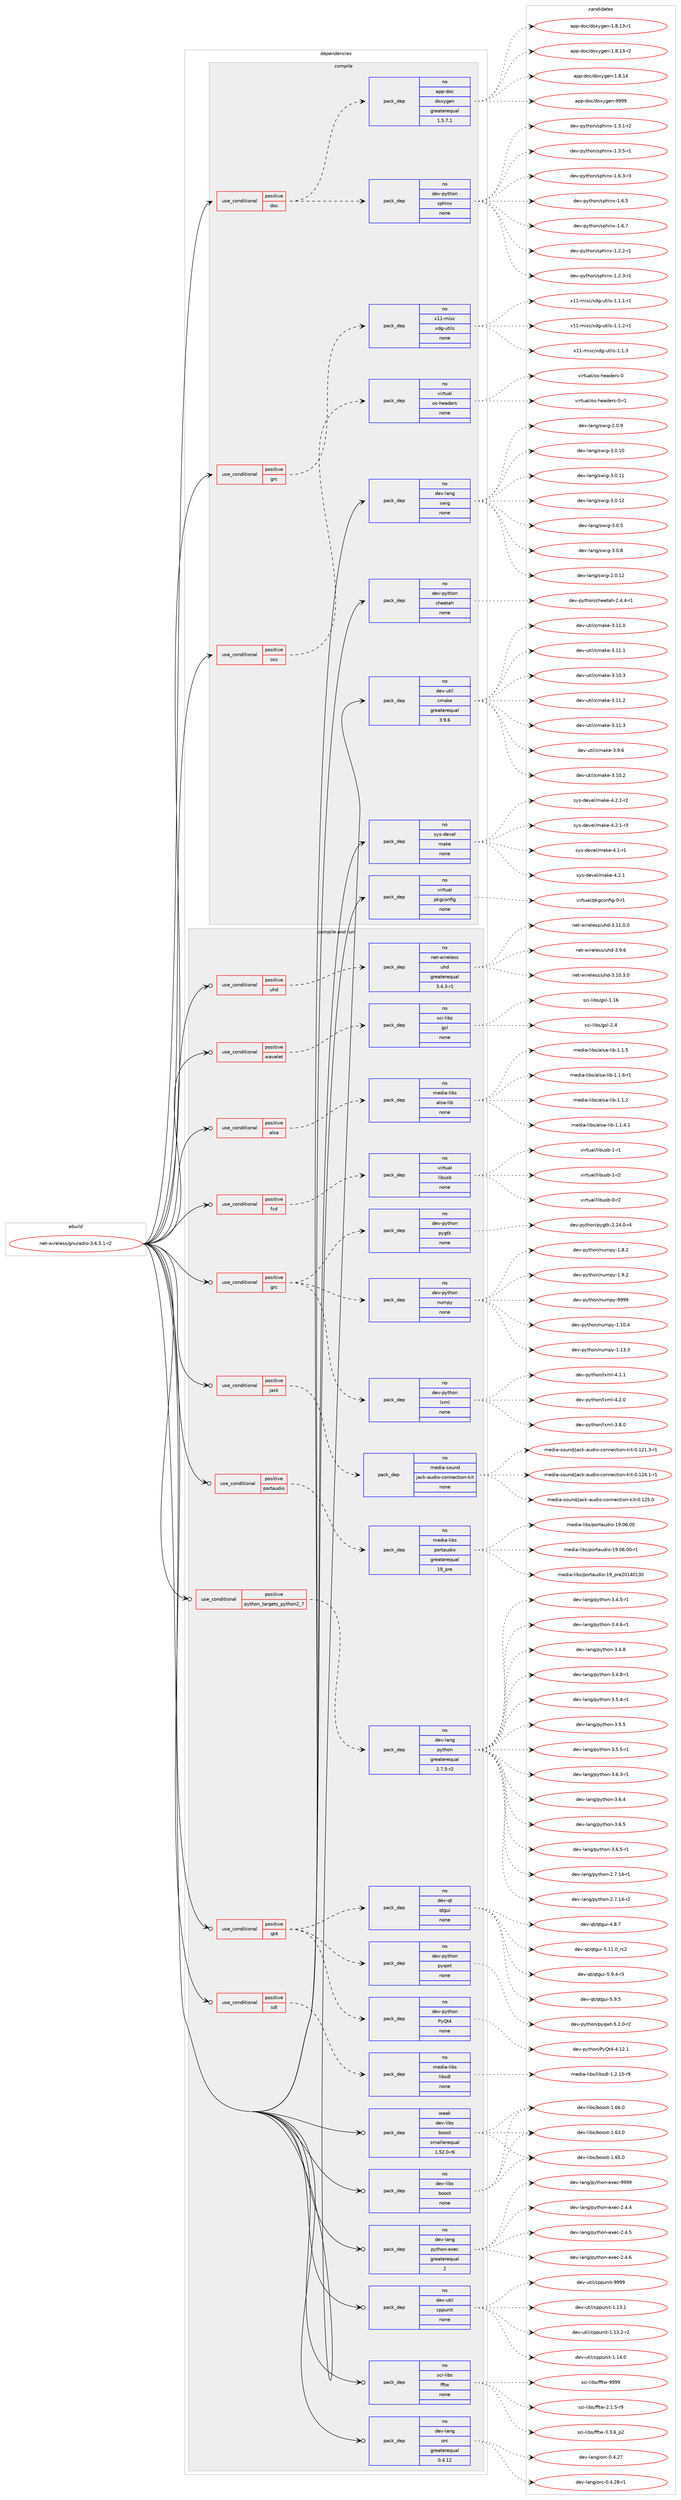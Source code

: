 digraph prolog {

# *************
# Graph options
# *************

newrank=true;
concentrate=true;
compound=true;
graph [rankdir=LR,fontname=Helvetica,fontsize=10,ranksep=1.5];#, ranksep=2.5, nodesep=0.2];
edge  [arrowhead=vee];
node  [fontname=Helvetica,fontsize=10];

# **********
# The ebuild
# **********

subgraph cluster_leftcol {
color=gray;
rank=same;
label=<<i>ebuild</i>>;
id [label="net-wireless/gnuradio-3.6.5.1-r2", color=red, width=4, href="../net-wireless/gnuradio-3.6.5.1-r2.svg"];
}

# ****************
# The dependencies
# ****************

subgraph cluster_midcol {
color=gray;
label=<<i>dependencies</i>>;
subgraph cluster_compile {
fillcolor="#eeeeee";
style=filled;
label=<<i>compile</i>>;
subgraph cond235 {
dependency905 [label=<<TABLE BORDER="0" CELLBORDER="1" CELLSPACING="0" CELLPADDING="4"><TR><TD ROWSPAN="3" CELLPADDING="10">use_conditional</TD></TR><TR><TD>positive</TD></TR><TR><TD>doc</TD></TR></TABLE>>, shape=none, color=red];
subgraph pack654 {
dependency906 [label=<<TABLE BORDER="0" CELLBORDER="1" CELLSPACING="0" CELLPADDING="4" WIDTH="220"><TR><TD ROWSPAN="6" CELLPADDING="30">pack_dep</TD></TR><TR><TD WIDTH="110">no</TD></TR><TR><TD>app-doc</TD></TR><TR><TD>doxygen</TD></TR><TR><TD>greaterequal</TD></TR><TR><TD>1.5.7.1</TD></TR></TABLE>>, shape=none, color=blue];
}
dependency905:e -> dependency906:w [weight=20,style="dashed",arrowhead="vee"];
subgraph pack655 {
dependency907 [label=<<TABLE BORDER="0" CELLBORDER="1" CELLSPACING="0" CELLPADDING="4" WIDTH="220"><TR><TD ROWSPAN="6" CELLPADDING="30">pack_dep</TD></TR><TR><TD WIDTH="110">no</TD></TR><TR><TD>dev-python</TD></TR><TR><TD>sphinx</TD></TR><TR><TD>none</TD></TR><TR><TD></TD></TR></TABLE>>, shape=none, color=blue];
}
dependency905:e -> dependency907:w [weight=20,style="dashed",arrowhead="vee"];
}
id:e -> dependency905:w [weight=20,style="solid",arrowhead="vee"];
subgraph cond236 {
dependency908 [label=<<TABLE BORDER="0" CELLBORDER="1" CELLSPACING="0" CELLPADDING="4"><TR><TD ROWSPAN="3" CELLPADDING="10">use_conditional</TD></TR><TR><TD>positive</TD></TR><TR><TD>grc</TD></TR></TABLE>>, shape=none, color=red];
subgraph pack656 {
dependency909 [label=<<TABLE BORDER="0" CELLBORDER="1" CELLSPACING="0" CELLPADDING="4" WIDTH="220"><TR><TD ROWSPAN="6" CELLPADDING="30">pack_dep</TD></TR><TR><TD WIDTH="110">no</TD></TR><TR><TD>x11-misc</TD></TR><TR><TD>xdg-utils</TD></TR><TR><TD>none</TD></TR><TR><TD></TD></TR></TABLE>>, shape=none, color=blue];
}
dependency908:e -> dependency909:w [weight=20,style="dashed",arrowhead="vee"];
}
id:e -> dependency908:w [weight=20,style="solid",arrowhead="vee"];
subgraph cond237 {
dependency910 [label=<<TABLE BORDER="0" CELLBORDER="1" CELLSPACING="0" CELLPADDING="4"><TR><TD ROWSPAN="3" CELLPADDING="10">use_conditional</TD></TR><TR><TD>positive</TD></TR><TR><TD>oss</TD></TR></TABLE>>, shape=none, color=red];
subgraph pack657 {
dependency911 [label=<<TABLE BORDER="0" CELLBORDER="1" CELLSPACING="0" CELLPADDING="4" WIDTH="220"><TR><TD ROWSPAN="6" CELLPADDING="30">pack_dep</TD></TR><TR><TD WIDTH="110">no</TD></TR><TR><TD>virtual</TD></TR><TR><TD>os-headers</TD></TR><TR><TD>none</TD></TR><TR><TD></TD></TR></TABLE>>, shape=none, color=blue];
}
dependency910:e -> dependency911:w [weight=20,style="dashed",arrowhead="vee"];
}
id:e -> dependency910:w [weight=20,style="solid",arrowhead="vee"];
subgraph pack658 {
dependency912 [label=<<TABLE BORDER="0" CELLBORDER="1" CELLSPACING="0" CELLPADDING="4" WIDTH="220"><TR><TD ROWSPAN="6" CELLPADDING="30">pack_dep</TD></TR><TR><TD WIDTH="110">no</TD></TR><TR><TD>dev-lang</TD></TR><TR><TD>swig</TD></TR><TR><TD>none</TD></TR><TR><TD></TD></TR></TABLE>>, shape=none, color=blue];
}
id:e -> dependency912:w [weight=20,style="solid",arrowhead="vee"];
subgraph pack659 {
dependency913 [label=<<TABLE BORDER="0" CELLBORDER="1" CELLSPACING="0" CELLPADDING="4" WIDTH="220"><TR><TD ROWSPAN="6" CELLPADDING="30">pack_dep</TD></TR><TR><TD WIDTH="110">no</TD></TR><TR><TD>dev-python</TD></TR><TR><TD>cheetah</TD></TR><TR><TD>none</TD></TR><TR><TD></TD></TR></TABLE>>, shape=none, color=blue];
}
id:e -> dependency913:w [weight=20,style="solid",arrowhead="vee"];
subgraph pack660 {
dependency914 [label=<<TABLE BORDER="0" CELLBORDER="1" CELLSPACING="0" CELLPADDING="4" WIDTH="220"><TR><TD ROWSPAN="6" CELLPADDING="30">pack_dep</TD></TR><TR><TD WIDTH="110">no</TD></TR><TR><TD>dev-util</TD></TR><TR><TD>cmake</TD></TR><TR><TD>greaterequal</TD></TR><TR><TD>3.9.6</TD></TR></TABLE>>, shape=none, color=blue];
}
id:e -> dependency914:w [weight=20,style="solid",arrowhead="vee"];
subgraph pack661 {
dependency915 [label=<<TABLE BORDER="0" CELLBORDER="1" CELLSPACING="0" CELLPADDING="4" WIDTH="220"><TR><TD ROWSPAN="6" CELLPADDING="30">pack_dep</TD></TR><TR><TD WIDTH="110">no</TD></TR><TR><TD>sys-devel</TD></TR><TR><TD>make</TD></TR><TR><TD>none</TD></TR><TR><TD></TD></TR></TABLE>>, shape=none, color=blue];
}
id:e -> dependency915:w [weight=20,style="solid",arrowhead="vee"];
subgraph pack662 {
dependency916 [label=<<TABLE BORDER="0" CELLBORDER="1" CELLSPACING="0" CELLPADDING="4" WIDTH="220"><TR><TD ROWSPAN="6" CELLPADDING="30">pack_dep</TD></TR><TR><TD WIDTH="110">no</TD></TR><TR><TD>virtual</TD></TR><TR><TD>pkgconfig</TD></TR><TR><TD>none</TD></TR><TR><TD></TD></TR></TABLE>>, shape=none, color=blue];
}
id:e -> dependency916:w [weight=20,style="solid",arrowhead="vee"];
}
subgraph cluster_compileandrun {
fillcolor="#eeeeee";
style=filled;
label=<<i>compile and run</i>>;
subgraph cond238 {
dependency917 [label=<<TABLE BORDER="0" CELLBORDER="1" CELLSPACING="0" CELLPADDING="4"><TR><TD ROWSPAN="3" CELLPADDING="10">use_conditional</TD></TR><TR><TD>positive</TD></TR><TR><TD>alsa</TD></TR></TABLE>>, shape=none, color=red];
subgraph pack663 {
dependency918 [label=<<TABLE BORDER="0" CELLBORDER="1" CELLSPACING="0" CELLPADDING="4" WIDTH="220"><TR><TD ROWSPAN="6" CELLPADDING="30">pack_dep</TD></TR><TR><TD WIDTH="110">no</TD></TR><TR><TD>media-libs</TD></TR><TR><TD>alsa-lib</TD></TR><TR><TD>none</TD></TR><TR><TD></TD></TR></TABLE>>, shape=none, color=blue];
}
dependency917:e -> dependency918:w [weight=20,style="dashed",arrowhead="vee"];
}
id:e -> dependency917:w [weight=20,style="solid",arrowhead="odotvee"];
subgraph cond239 {
dependency919 [label=<<TABLE BORDER="0" CELLBORDER="1" CELLSPACING="0" CELLPADDING="4"><TR><TD ROWSPAN="3" CELLPADDING="10">use_conditional</TD></TR><TR><TD>positive</TD></TR><TR><TD>fcd</TD></TR></TABLE>>, shape=none, color=red];
subgraph pack664 {
dependency920 [label=<<TABLE BORDER="0" CELLBORDER="1" CELLSPACING="0" CELLPADDING="4" WIDTH="220"><TR><TD ROWSPAN="6" CELLPADDING="30">pack_dep</TD></TR><TR><TD WIDTH="110">no</TD></TR><TR><TD>virtual</TD></TR><TR><TD>libusb</TD></TR><TR><TD>none</TD></TR><TR><TD></TD></TR></TABLE>>, shape=none, color=blue];
}
dependency919:e -> dependency920:w [weight=20,style="dashed",arrowhead="vee"];
}
id:e -> dependency919:w [weight=20,style="solid",arrowhead="odotvee"];
subgraph cond240 {
dependency921 [label=<<TABLE BORDER="0" CELLBORDER="1" CELLSPACING="0" CELLPADDING="4"><TR><TD ROWSPAN="3" CELLPADDING="10">use_conditional</TD></TR><TR><TD>positive</TD></TR><TR><TD>grc</TD></TR></TABLE>>, shape=none, color=red];
subgraph pack665 {
dependency922 [label=<<TABLE BORDER="0" CELLBORDER="1" CELLSPACING="0" CELLPADDING="4" WIDTH="220"><TR><TD ROWSPAN="6" CELLPADDING="30">pack_dep</TD></TR><TR><TD WIDTH="110">no</TD></TR><TR><TD>dev-python</TD></TR><TR><TD>lxml</TD></TR><TR><TD>none</TD></TR><TR><TD></TD></TR></TABLE>>, shape=none, color=blue];
}
dependency921:e -> dependency922:w [weight=20,style="dashed",arrowhead="vee"];
subgraph pack666 {
dependency923 [label=<<TABLE BORDER="0" CELLBORDER="1" CELLSPACING="0" CELLPADDING="4" WIDTH="220"><TR><TD ROWSPAN="6" CELLPADDING="30">pack_dep</TD></TR><TR><TD WIDTH="110">no</TD></TR><TR><TD>dev-python</TD></TR><TR><TD>numpy</TD></TR><TR><TD>none</TD></TR><TR><TD></TD></TR></TABLE>>, shape=none, color=blue];
}
dependency921:e -> dependency923:w [weight=20,style="dashed",arrowhead="vee"];
subgraph pack667 {
dependency924 [label=<<TABLE BORDER="0" CELLBORDER="1" CELLSPACING="0" CELLPADDING="4" WIDTH="220"><TR><TD ROWSPAN="6" CELLPADDING="30">pack_dep</TD></TR><TR><TD WIDTH="110">no</TD></TR><TR><TD>dev-python</TD></TR><TR><TD>pygtk</TD></TR><TR><TD>none</TD></TR><TR><TD></TD></TR></TABLE>>, shape=none, color=blue];
}
dependency921:e -> dependency924:w [weight=20,style="dashed",arrowhead="vee"];
}
id:e -> dependency921:w [weight=20,style="solid",arrowhead="odotvee"];
subgraph cond241 {
dependency925 [label=<<TABLE BORDER="0" CELLBORDER="1" CELLSPACING="0" CELLPADDING="4"><TR><TD ROWSPAN="3" CELLPADDING="10">use_conditional</TD></TR><TR><TD>positive</TD></TR><TR><TD>jack</TD></TR></TABLE>>, shape=none, color=red];
subgraph pack668 {
dependency926 [label=<<TABLE BORDER="0" CELLBORDER="1" CELLSPACING="0" CELLPADDING="4" WIDTH="220"><TR><TD ROWSPAN="6" CELLPADDING="30">pack_dep</TD></TR><TR><TD WIDTH="110">no</TD></TR><TR><TD>media-sound</TD></TR><TR><TD>jack-audio-connection-kit</TD></TR><TR><TD>none</TD></TR><TR><TD></TD></TR></TABLE>>, shape=none, color=blue];
}
dependency925:e -> dependency926:w [weight=20,style="dashed",arrowhead="vee"];
}
id:e -> dependency925:w [weight=20,style="solid",arrowhead="odotvee"];
subgraph cond242 {
dependency927 [label=<<TABLE BORDER="0" CELLBORDER="1" CELLSPACING="0" CELLPADDING="4"><TR><TD ROWSPAN="3" CELLPADDING="10">use_conditional</TD></TR><TR><TD>positive</TD></TR><TR><TD>portaudio</TD></TR></TABLE>>, shape=none, color=red];
subgraph pack669 {
dependency928 [label=<<TABLE BORDER="0" CELLBORDER="1" CELLSPACING="0" CELLPADDING="4" WIDTH="220"><TR><TD ROWSPAN="6" CELLPADDING="30">pack_dep</TD></TR><TR><TD WIDTH="110">no</TD></TR><TR><TD>media-libs</TD></TR><TR><TD>portaudio</TD></TR><TR><TD>greaterequal</TD></TR><TR><TD>19_pre</TD></TR></TABLE>>, shape=none, color=blue];
}
dependency927:e -> dependency928:w [weight=20,style="dashed",arrowhead="vee"];
}
id:e -> dependency927:w [weight=20,style="solid",arrowhead="odotvee"];
subgraph cond243 {
dependency929 [label=<<TABLE BORDER="0" CELLBORDER="1" CELLSPACING="0" CELLPADDING="4"><TR><TD ROWSPAN="3" CELLPADDING="10">use_conditional</TD></TR><TR><TD>positive</TD></TR><TR><TD>python_targets_python2_7</TD></TR></TABLE>>, shape=none, color=red];
subgraph pack670 {
dependency930 [label=<<TABLE BORDER="0" CELLBORDER="1" CELLSPACING="0" CELLPADDING="4" WIDTH="220"><TR><TD ROWSPAN="6" CELLPADDING="30">pack_dep</TD></TR><TR><TD WIDTH="110">no</TD></TR><TR><TD>dev-lang</TD></TR><TR><TD>python</TD></TR><TR><TD>greaterequal</TD></TR><TR><TD>2.7.5-r2</TD></TR></TABLE>>, shape=none, color=blue];
}
dependency929:e -> dependency930:w [weight=20,style="dashed",arrowhead="vee"];
}
id:e -> dependency929:w [weight=20,style="solid",arrowhead="odotvee"];
subgraph cond244 {
dependency931 [label=<<TABLE BORDER="0" CELLBORDER="1" CELLSPACING="0" CELLPADDING="4"><TR><TD ROWSPAN="3" CELLPADDING="10">use_conditional</TD></TR><TR><TD>positive</TD></TR><TR><TD>qt4</TD></TR></TABLE>>, shape=none, color=red];
subgraph pack671 {
dependency932 [label=<<TABLE BORDER="0" CELLBORDER="1" CELLSPACING="0" CELLPADDING="4" WIDTH="220"><TR><TD ROWSPAN="6" CELLPADDING="30">pack_dep</TD></TR><TR><TD WIDTH="110">no</TD></TR><TR><TD>dev-python</TD></TR><TR><TD>PyQt4</TD></TR><TR><TD>none</TD></TR><TR><TD></TD></TR></TABLE>>, shape=none, color=blue];
}
dependency931:e -> dependency932:w [weight=20,style="dashed",arrowhead="vee"];
subgraph pack672 {
dependency933 [label=<<TABLE BORDER="0" CELLBORDER="1" CELLSPACING="0" CELLPADDING="4" WIDTH="220"><TR><TD ROWSPAN="6" CELLPADDING="30">pack_dep</TD></TR><TR><TD WIDTH="110">no</TD></TR><TR><TD>dev-python</TD></TR><TR><TD>pyqwt</TD></TR><TR><TD>none</TD></TR><TR><TD></TD></TR></TABLE>>, shape=none, color=blue];
}
dependency931:e -> dependency933:w [weight=20,style="dashed",arrowhead="vee"];
subgraph pack673 {
dependency934 [label=<<TABLE BORDER="0" CELLBORDER="1" CELLSPACING="0" CELLPADDING="4" WIDTH="220"><TR><TD ROWSPAN="6" CELLPADDING="30">pack_dep</TD></TR><TR><TD WIDTH="110">no</TD></TR><TR><TD>dev-qt</TD></TR><TR><TD>qtgui</TD></TR><TR><TD>none</TD></TR><TR><TD></TD></TR></TABLE>>, shape=none, color=blue];
}
dependency931:e -> dependency934:w [weight=20,style="dashed",arrowhead="vee"];
}
id:e -> dependency931:w [weight=20,style="solid",arrowhead="odotvee"];
subgraph cond245 {
dependency935 [label=<<TABLE BORDER="0" CELLBORDER="1" CELLSPACING="0" CELLPADDING="4"><TR><TD ROWSPAN="3" CELLPADDING="10">use_conditional</TD></TR><TR><TD>positive</TD></TR><TR><TD>sdl</TD></TR></TABLE>>, shape=none, color=red];
subgraph pack674 {
dependency936 [label=<<TABLE BORDER="0" CELLBORDER="1" CELLSPACING="0" CELLPADDING="4" WIDTH="220"><TR><TD ROWSPAN="6" CELLPADDING="30">pack_dep</TD></TR><TR><TD WIDTH="110">no</TD></TR><TR><TD>media-libs</TD></TR><TR><TD>libsdl</TD></TR><TR><TD>none</TD></TR><TR><TD></TD></TR></TABLE>>, shape=none, color=blue];
}
dependency935:e -> dependency936:w [weight=20,style="dashed",arrowhead="vee"];
}
id:e -> dependency935:w [weight=20,style="solid",arrowhead="odotvee"];
subgraph cond246 {
dependency937 [label=<<TABLE BORDER="0" CELLBORDER="1" CELLSPACING="0" CELLPADDING="4"><TR><TD ROWSPAN="3" CELLPADDING="10">use_conditional</TD></TR><TR><TD>positive</TD></TR><TR><TD>uhd</TD></TR></TABLE>>, shape=none, color=red];
subgraph pack675 {
dependency938 [label=<<TABLE BORDER="0" CELLBORDER="1" CELLSPACING="0" CELLPADDING="4" WIDTH="220"><TR><TD ROWSPAN="6" CELLPADDING="30">pack_dep</TD></TR><TR><TD WIDTH="110">no</TD></TR><TR><TD>net-wireless</TD></TR><TR><TD>uhd</TD></TR><TR><TD>greaterequal</TD></TR><TR><TD>3.4.3-r1</TD></TR></TABLE>>, shape=none, color=blue];
}
dependency937:e -> dependency938:w [weight=20,style="dashed",arrowhead="vee"];
}
id:e -> dependency937:w [weight=20,style="solid",arrowhead="odotvee"];
subgraph cond247 {
dependency939 [label=<<TABLE BORDER="0" CELLBORDER="1" CELLSPACING="0" CELLPADDING="4"><TR><TD ROWSPAN="3" CELLPADDING="10">use_conditional</TD></TR><TR><TD>positive</TD></TR><TR><TD>wavelet</TD></TR></TABLE>>, shape=none, color=red];
subgraph pack676 {
dependency940 [label=<<TABLE BORDER="0" CELLBORDER="1" CELLSPACING="0" CELLPADDING="4" WIDTH="220"><TR><TD ROWSPAN="6" CELLPADDING="30">pack_dep</TD></TR><TR><TD WIDTH="110">no</TD></TR><TR><TD>sci-libs</TD></TR><TR><TD>gsl</TD></TR><TR><TD>none</TD></TR><TR><TD></TD></TR></TABLE>>, shape=none, color=blue];
}
dependency939:e -> dependency940:w [weight=20,style="dashed",arrowhead="vee"];
}
id:e -> dependency939:w [weight=20,style="solid",arrowhead="odotvee"];
subgraph pack677 {
dependency941 [label=<<TABLE BORDER="0" CELLBORDER="1" CELLSPACING="0" CELLPADDING="4" WIDTH="220"><TR><TD ROWSPAN="6" CELLPADDING="30">pack_dep</TD></TR><TR><TD WIDTH="110">no</TD></TR><TR><TD>dev-lang</TD></TR><TR><TD>orc</TD></TR><TR><TD>greaterequal</TD></TR><TR><TD>0.4.12</TD></TR></TABLE>>, shape=none, color=blue];
}
id:e -> dependency941:w [weight=20,style="solid",arrowhead="odotvee"];
subgraph pack678 {
dependency942 [label=<<TABLE BORDER="0" CELLBORDER="1" CELLSPACING="0" CELLPADDING="4" WIDTH="220"><TR><TD ROWSPAN="6" CELLPADDING="30">pack_dep</TD></TR><TR><TD WIDTH="110">no</TD></TR><TR><TD>dev-lang</TD></TR><TR><TD>python-exec</TD></TR><TR><TD>greaterequal</TD></TR><TR><TD>2</TD></TR></TABLE>>, shape=none, color=blue];
}
id:e -> dependency942:w [weight=20,style="solid",arrowhead="odotvee"];
subgraph pack679 {
dependency943 [label=<<TABLE BORDER="0" CELLBORDER="1" CELLSPACING="0" CELLPADDING="4" WIDTH="220"><TR><TD ROWSPAN="6" CELLPADDING="30">pack_dep</TD></TR><TR><TD WIDTH="110">no</TD></TR><TR><TD>dev-libs</TD></TR><TR><TD>boost</TD></TR><TR><TD>none</TD></TR><TR><TD></TD></TR></TABLE>>, shape=none, color=blue];
}
id:e -> dependency943:w [weight=20,style="solid",arrowhead="odotvee"];
subgraph pack680 {
dependency944 [label=<<TABLE BORDER="0" CELLBORDER="1" CELLSPACING="0" CELLPADDING="4" WIDTH="220"><TR><TD ROWSPAN="6" CELLPADDING="30">pack_dep</TD></TR><TR><TD WIDTH="110">no</TD></TR><TR><TD>dev-util</TD></TR><TR><TD>cppunit</TD></TR><TR><TD>none</TD></TR><TR><TD></TD></TR></TABLE>>, shape=none, color=blue];
}
id:e -> dependency944:w [weight=20,style="solid",arrowhead="odotvee"];
subgraph pack681 {
dependency945 [label=<<TABLE BORDER="0" CELLBORDER="1" CELLSPACING="0" CELLPADDING="4" WIDTH="220"><TR><TD ROWSPAN="6" CELLPADDING="30">pack_dep</TD></TR><TR><TD WIDTH="110">no</TD></TR><TR><TD>sci-libs</TD></TR><TR><TD>fftw</TD></TR><TR><TD>none</TD></TR><TR><TD></TD></TR></TABLE>>, shape=none, color=blue];
}
id:e -> dependency945:w [weight=20,style="solid",arrowhead="odotvee"];
subgraph pack682 {
dependency946 [label=<<TABLE BORDER="0" CELLBORDER="1" CELLSPACING="0" CELLPADDING="4" WIDTH="220"><TR><TD ROWSPAN="6" CELLPADDING="30">pack_dep</TD></TR><TR><TD WIDTH="110">weak</TD></TR><TR><TD>dev-libs</TD></TR><TR><TD>boost</TD></TR><TR><TD>smallerequal</TD></TR><TR><TD>1.52.0-r6</TD></TR></TABLE>>, shape=none, color=blue];
}
id:e -> dependency946:w [weight=20,style="solid",arrowhead="odotvee"];
}
subgraph cluster_run {
fillcolor="#eeeeee";
style=filled;
label=<<i>run</i>>;
}
}

# **************
# The candidates
# **************

subgraph cluster_choices {
rank=same;
color=gray;
label=<<i>candidates</i>>;

subgraph choice654 {
color=black;
nodesep=1;
choice97112112451001119947100111120121103101110454946564649514511449 [label="app-doc/doxygen-1.8.13-r1", color=red, width=4,href="../app-doc/doxygen-1.8.13-r1.svg"];
choice97112112451001119947100111120121103101110454946564649514511450 [label="app-doc/doxygen-1.8.13-r2", color=red, width=4,href="../app-doc/doxygen-1.8.13-r2.svg"];
choice9711211245100111994710011112012110310111045494656464952 [label="app-doc/doxygen-1.8.14", color=red, width=4,href="../app-doc/doxygen-1.8.14.svg"];
choice971121124510011199471001111201211031011104557575757 [label="app-doc/doxygen-9999", color=red, width=4,href="../app-doc/doxygen-9999.svg"];
dependency906:e -> choice97112112451001119947100111120121103101110454946564649514511449:w [style=dotted,weight="100"];
dependency906:e -> choice97112112451001119947100111120121103101110454946564649514511450:w [style=dotted,weight="100"];
dependency906:e -> choice9711211245100111994710011112012110310111045494656464952:w [style=dotted,weight="100"];
dependency906:e -> choice971121124510011199471001111201211031011104557575757:w [style=dotted,weight="100"];
}
subgraph choice655 {
color=black;
nodesep=1;
choice10010111845112121116104111110471151121041051101204549465046504511449 [label="dev-python/sphinx-1.2.2-r1", color=red, width=4,href="../dev-python/sphinx-1.2.2-r1.svg"];
choice10010111845112121116104111110471151121041051101204549465046514511449 [label="dev-python/sphinx-1.2.3-r1", color=red, width=4,href="../dev-python/sphinx-1.2.3-r1.svg"];
choice10010111845112121116104111110471151121041051101204549465146494511450 [label="dev-python/sphinx-1.3.1-r2", color=red, width=4,href="../dev-python/sphinx-1.3.1-r2.svg"];
choice10010111845112121116104111110471151121041051101204549465146534511449 [label="dev-python/sphinx-1.3.5-r1", color=red, width=4,href="../dev-python/sphinx-1.3.5-r1.svg"];
choice10010111845112121116104111110471151121041051101204549465446514511451 [label="dev-python/sphinx-1.6.3-r3", color=red, width=4,href="../dev-python/sphinx-1.6.3-r3.svg"];
choice1001011184511212111610411111047115112104105110120454946544653 [label="dev-python/sphinx-1.6.5", color=red, width=4,href="../dev-python/sphinx-1.6.5.svg"];
choice1001011184511212111610411111047115112104105110120454946544655 [label="dev-python/sphinx-1.6.7", color=red, width=4,href="../dev-python/sphinx-1.6.7.svg"];
dependency907:e -> choice10010111845112121116104111110471151121041051101204549465046504511449:w [style=dotted,weight="100"];
dependency907:e -> choice10010111845112121116104111110471151121041051101204549465046514511449:w [style=dotted,weight="100"];
dependency907:e -> choice10010111845112121116104111110471151121041051101204549465146494511450:w [style=dotted,weight="100"];
dependency907:e -> choice10010111845112121116104111110471151121041051101204549465146534511449:w [style=dotted,weight="100"];
dependency907:e -> choice10010111845112121116104111110471151121041051101204549465446514511451:w [style=dotted,weight="100"];
dependency907:e -> choice1001011184511212111610411111047115112104105110120454946544653:w [style=dotted,weight="100"];
dependency907:e -> choice1001011184511212111610411111047115112104105110120454946544655:w [style=dotted,weight="100"];
}
subgraph choice656 {
color=black;
nodesep=1;
choice1204949451091051159947120100103451171161051081154549464946494511449 [label="x11-misc/xdg-utils-1.1.1-r1", color=red, width=4,href="../x11-misc/xdg-utils-1.1.1-r1.svg"];
choice1204949451091051159947120100103451171161051081154549464946504511449 [label="x11-misc/xdg-utils-1.1.2-r1", color=red, width=4,href="../x11-misc/xdg-utils-1.1.2-r1.svg"];
choice120494945109105115994712010010345117116105108115454946494651 [label="x11-misc/xdg-utils-1.1.3", color=red, width=4,href="../x11-misc/xdg-utils-1.1.3.svg"];
dependency909:e -> choice1204949451091051159947120100103451171161051081154549464946494511449:w [style=dotted,weight="100"];
dependency909:e -> choice1204949451091051159947120100103451171161051081154549464946504511449:w [style=dotted,weight="100"];
dependency909:e -> choice120494945109105115994712010010345117116105108115454946494651:w [style=dotted,weight="100"];
}
subgraph choice657 {
color=black;
nodesep=1;
choice118105114116117971084711111545104101971001011141154548 [label="virtual/os-headers-0", color=red, width=4,href="../virtual/os-headers-0.svg"];
choice1181051141161179710847111115451041019710010111411545484511449 [label="virtual/os-headers-0-r1", color=red, width=4,href="../virtual/os-headers-0-r1.svg"];
dependency911:e -> choice118105114116117971084711111545104101971001011141154548:w [style=dotted,weight="100"];
dependency911:e -> choice1181051141161179710847111115451041019710010111411545484511449:w [style=dotted,weight="100"];
}
subgraph choice658 {
color=black;
nodesep=1;
choice10010111845108971101034711511910510345504648464950 [label="dev-lang/swig-2.0.12", color=red, width=4,href="../dev-lang/swig-2.0.12.svg"];
choice100101118451089711010347115119105103455046484657 [label="dev-lang/swig-2.0.9", color=red, width=4,href="../dev-lang/swig-2.0.9.svg"];
choice10010111845108971101034711511910510345514648464948 [label="dev-lang/swig-3.0.10", color=red, width=4,href="../dev-lang/swig-3.0.10.svg"];
choice10010111845108971101034711511910510345514648464949 [label="dev-lang/swig-3.0.11", color=red, width=4,href="../dev-lang/swig-3.0.11.svg"];
choice10010111845108971101034711511910510345514648464950 [label="dev-lang/swig-3.0.12", color=red, width=4,href="../dev-lang/swig-3.0.12.svg"];
choice100101118451089711010347115119105103455146484653 [label="dev-lang/swig-3.0.5", color=red, width=4,href="../dev-lang/swig-3.0.5.svg"];
choice100101118451089711010347115119105103455146484656 [label="dev-lang/swig-3.0.8", color=red, width=4,href="../dev-lang/swig-3.0.8.svg"];
dependency912:e -> choice10010111845108971101034711511910510345504648464950:w [style=dotted,weight="100"];
dependency912:e -> choice100101118451089711010347115119105103455046484657:w [style=dotted,weight="100"];
dependency912:e -> choice10010111845108971101034711511910510345514648464948:w [style=dotted,weight="100"];
dependency912:e -> choice10010111845108971101034711511910510345514648464949:w [style=dotted,weight="100"];
dependency912:e -> choice10010111845108971101034711511910510345514648464950:w [style=dotted,weight="100"];
dependency912:e -> choice100101118451089711010347115119105103455146484653:w [style=dotted,weight="100"];
dependency912:e -> choice100101118451089711010347115119105103455146484656:w [style=dotted,weight="100"];
}
subgraph choice659 {
color=black;
nodesep=1;
choice100101118451121211161041111104799104101101116971044550465246524511449 [label="dev-python/cheetah-2.4.4-r1", color=red, width=4,href="../dev-python/cheetah-2.4.4-r1.svg"];
dependency913:e -> choice100101118451121211161041111104799104101101116971044550465246524511449:w [style=dotted,weight="100"];
}
subgraph choice660 {
color=black;
nodesep=1;
choice1001011184511711610510847991099710710145514649484650 [label="dev-util/cmake-3.10.2", color=red, width=4,href="../dev-util/cmake-3.10.2.svg"];
choice1001011184511711610510847991099710710145514649494648 [label="dev-util/cmake-3.11.0", color=red, width=4,href="../dev-util/cmake-3.11.0.svg"];
choice1001011184511711610510847991099710710145514649494649 [label="dev-util/cmake-3.11.1", color=red, width=4,href="../dev-util/cmake-3.11.1.svg"];
choice1001011184511711610510847991099710710145514649484651 [label="dev-util/cmake-3.10.3", color=red, width=4,href="../dev-util/cmake-3.10.3.svg"];
choice1001011184511711610510847991099710710145514649494650 [label="dev-util/cmake-3.11.2", color=red, width=4,href="../dev-util/cmake-3.11.2.svg"];
choice1001011184511711610510847991099710710145514649494651 [label="dev-util/cmake-3.11.3", color=red, width=4,href="../dev-util/cmake-3.11.3.svg"];
choice10010111845117116105108479910997107101455146574654 [label="dev-util/cmake-3.9.6", color=red, width=4,href="../dev-util/cmake-3.9.6.svg"];
dependency914:e -> choice1001011184511711610510847991099710710145514649484650:w [style=dotted,weight="100"];
dependency914:e -> choice1001011184511711610510847991099710710145514649494648:w [style=dotted,weight="100"];
dependency914:e -> choice1001011184511711610510847991099710710145514649494649:w [style=dotted,weight="100"];
dependency914:e -> choice1001011184511711610510847991099710710145514649484651:w [style=dotted,weight="100"];
dependency914:e -> choice1001011184511711610510847991099710710145514649494650:w [style=dotted,weight="100"];
dependency914:e -> choice1001011184511711610510847991099710710145514649494651:w [style=dotted,weight="100"];
dependency914:e -> choice10010111845117116105108479910997107101455146574654:w [style=dotted,weight="100"];
}
subgraph choice661 {
color=black;
nodesep=1;
choice115121115451001011181011084710997107101455246494511449 [label="sys-devel/make-4.1-r1", color=red, width=4,href="../sys-devel/make-4.1-r1.svg"];
choice115121115451001011181011084710997107101455246504649 [label="sys-devel/make-4.2.1", color=red, width=4,href="../sys-devel/make-4.2.1.svg"];
choice1151211154510010111810110847109971071014552465046494511450 [label="sys-devel/make-4.2.1-r2", color=red, width=4,href="../sys-devel/make-4.2.1-r2.svg"];
choice1151211154510010111810110847109971071014552465046494511451 [label="sys-devel/make-4.2.1-r3", color=red, width=4,href="../sys-devel/make-4.2.1-r3.svg"];
dependency915:e -> choice115121115451001011181011084710997107101455246494511449:w [style=dotted,weight="100"];
dependency915:e -> choice115121115451001011181011084710997107101455246504649:w [style=dotted,weight="100"];
dependency915:e -> choice1151211154510010111810110847109971071014552465046494511450:w [style=dotted,weight="100"];
dependency915:e -> choice1151211154510010111810110847109971071014552465046494511451:w [style=dotted,weight="100"];
}
subgraph choice662 {
color=black;
nodesep=1;
choice11810511411611797108471121071039911111010210510345484511449 [label="virtual/pkgconfig-0-r1", color=red, width=4,href="../virtual/pkgconfig-0-r1.svg"];
dependency916:e -> choice11810511411611797108471121071039911111010210510345484511449:w [style=dotted,weight="100"];
}
subgraph choice663 {
color=black;
nodesep=1;
choice1091011001059745108105981154797108115974510810598454946494650 [label="media-libs/alsa-lib-1.1.2", color=red, width=4,href="../media-libs/alsa-lib-1.1.2.svg"];
choice10910110010597451081059811547971081159745108105984549464946524649 [label="media-libs/alsa-lib-1.1.4.1", color=red, width=4,href="../media-libs/alsa-lib-1.1.4.1.svg"];
choice1091011001059745108105981154797108115974510810598454946494653 [label="media-libs/alsa-lib-1.1.5", color=red, width=4,href="../media-libs/alsa-lib-1.1.5.svg"];
choice10910110010597451081059811547971081159745108105984549464946544511449 [label="media-libs/alsa-lib-1.1.6-r1", color=red, width=4,href="../media-libs/alsa-lib-1.1.6-r1.svg"];
dependency918:e -> choice1091011001059745108105981154797108115974510810598454946494650:w [style=dotted,weight="100"];
dependency918:e -> choice10910110010597451081059811547971081159745108105984549464946524649:w [style=dotted,weight="100"];
dependency918:e -> choice1091011001059745108105981154797108115974510810598454946494653:w [style=dotted,weight="100"];
dependency918:e -> choice10910110010597451081059811547971081159745108105984549464946544511449:w [style=dotted,weight="100"];
}
subgraph choice664 {
color=black;
nodesep=1;
choice1181051141161179710847108105981171159845484511450 [label="virtual/libusb-0-r2", color=red, width=4,href="../virtual/libusb-0-r2.svg"];
choice1181051141161179710847108105981171159845494511449 [label="virtual/libusb-1-r1", color=red, width=4,href="../virtual/libusb-1-r1.svg"];
choice1181051141161179710847108105981171159845494511450 [label="virtual/libusb-1-r2", color=red, width=4,href="../virtual/libusb-1-r2.svg"];
dependency920:e -> choice1181051141161179710847108105981171159845484511450:w [style=dotted,weight="100"];
dependency920:e -> choice1181051141161179710847108105981171159845494511449:w [style=dotted,weight="100"];
dependency920:e -> choice1181051141161179710847108105981171159845494511450:w [style=dotted,weight="100"];
}
subgraph choice665 {
color=black;
nodesep=1;
choice1001011184511212111610411111047108120109108455146564648 [label="dev-python/lxml-3.8.0", color=red, width=4,href="../dev-python/lxml-3.8.0.svg"];
choice1001011184511212111610411111047108120109108455246494649 [label="dev-python/lxml-4.1.1", color=red, width=4,href="../dev-python/lxml-4.1.1.svg"];
choice1001011184511212111610411111047108120109108455246504648 [label="dev-python/lxml-4.2.0", color=red, width=4,href="../dev-python/lxml-4.2.0.svg"];
dependency922:e -> choice1001011184511212111610411111047108120109108455146564648:w [style=dotted,weight="100"];
dependency922:e -> choice1001011184511212111610411111047108120109108455246494649:w [style=dotted,weight="100"];
dependency922:e -> choice1001011184511212111610411111047108120109108455246504648:w [style=dotted,weight="100"];
}
subgraph choice666 {
color=black;
nodesep=1;
choice100101118451121211161041111104711011710911212145494649484652 [label="dev-python/numpy-1.10.4", color=red, width=4,href="../dev-python/numpy-1.10.4.svg"];
choice100101118451121211161041111104711011710911212145494649514651 [label="dev-python/numpy-1.13.3", color=red, width=4,href="../dev-python/numpy-1.13.3.svg"];
choice1001011184511212111610411111047110117109112121454946564650 [label="dev-python/numpy-1.8.2", color=red, width=4,href="../dev-python/numpy-1.8.2.svg"];
choice1001011184511212111610411111047110117109112121454946574650 [label="dev-python/numpy-1.9.2", color=red, width=4,href="../dev-python/numpy-1.9.2.svg"];
choice10010111845112121116104111110471101171091121214557575757 [label="dev-python/numpy-9999", color=red, width=4,href="../dev-python/numpy-9999.svg"];
dependency923:e -> choice100101118451121211161041111104711011710911212145494649484652:w [style=dotted,weight="100"];
dependency923:e -> choice100101118451121211161041111104711011710911212145494649514651:w [style=dotted,weight="100"];
dependency923:e -> choice1001011184511212111610411111047110117109112121454946564650:w [style=dotted,weight="100"];
dependency923:e -> choice1001011184511212111610411111047110117109112121454946574650:w [style=dotted,weight="100"];
dependency923:e -> choice10010111845112121116104111110471101171091121214557575757:w [style=dotted,weight="100"];
}
subgraph choice667 {
color=black;
nodesep=1;
choice1001011184511212111610411111047112121103116107455046505246484511452 [label="dev-python/pygtk-2.24.0-r4", color=red, width=4,href="../dev-python/pygtk-2.24.0-r4.svg"];
dependency924:e -> choice1001011184511212111610411111047112121103116107455046505246484511452:w [style=dotted,weight="100"];
}
subgraph choice668 {
color=black;
nodesep=1;
choice109101100105974511511111711010047106979910745971171001051114599111110110101991161051111104510710511645484649504946514511449 [label="media-sound/jack-audio-connection-kit-0.121.3-r1", color=red, width=4,href="../media-sound/jack-audio-connection-kit-0.121.3-r1.svg"];
choice109101100105974511511111711010047106979910745971171001051114599111110110101991161051111104510710511645484649505246494511449 [label="media-sound/jack-audio-connection-kit-0.124.1-r1", color=red, width=4,href="../media-sound/jack-audio-connection-kit-0.124.1-r1.svg"];
choice10910110010597451151111171101004710697991074597117100105111459911111011010199116105111110451071051164548464950534648 [label="media-sound/jack-audio-connection-kit-0.125.0", color=red, width=4,href="../media-sound/jack-audio-connection-kit-0.125.0.svg"];
dependency926:e -> choice109101100105974511511111711010047106979910745971171001051114599111110110101991161051111104510710511645484649504946514511449:w [style=dotted,weight="100"];
dependency926:e -> choice109101100105974511511111711010047106979910745971171001051114599111110110101991161051111104510710511645484649505246494511449:w [style=dotted,weight="100"];
dependency926:e -> choice10910110010597451151111171101004710697991074597117100105111459911111011010199116105111110451071051164548464950534648:w [style=dotted,weight="100"];
}
subgraph choice669 {
color=black;
nodesep=1;
choice1091011001059745108105981154711211111411697117100105111454957464854464848 [label="media-libs/portaudio-19.06.00", color=red, width=4,href="../media-libs/portaudio-19.06.00.svg"];
choice10910110010597451081059811547112111114116971171001051114549574648544648484511449 [label="media-libs/portaudio-19.06.00-r1", color=red, width=4,href="../media-libs/portaudio-19.06.00-r1.svg"];
choice1091011001059745108105981154711211111411697117100105111454957951121141015048495248495148 [label="media-libs/portaudio-19_pre20140130", color=red, width=4,href="../media-libs/portaudio-19_pre20140130.svg"];
dependency928:e -> choice1091011001059745108105981154711211111411697117100105111454957464854464848:w [style=dotted,weight="100"];
dependency928:e -> choice10910110010597451081059811547112111114116971171001051114549574648544648484511449:w [style=dotted,weight="100"];
dependency928:e -> choice1091011001059745108105981154711211111411697117100105111454957951121141015048495248495148:w [style=dotted,weight="100"];
}
subgraph choice670 {
color=black;
nodesep=1;
choice100101118451089711010347112121116104111110455046554649524511449 [label="dev-lang/python-2.7.14-r1", color=red, width=4,href="../dev-lang/python-2.7.14-r1.svg"];
choice100101118451089711010347112121116104111110455046554649524511450 [label="dev-lang/python-2.7.14-r2", color=red, width=4,href="../dev-lang/python-2.7.14-r2.svg"];
choice1001011184510897110103471121211161041111104551465246534511449 [label="dev-lang/python-3.4.5-r1", color=red, width=4,href="../dev-lang/python-3.4.5-r1.svg"];
choice1001011184510897110103471121211161041111104551465246544511449 [label="dev-lang/python-3.4.6-r1", color=red, width=4,href="../dev-lang/python-3.4.6-r1.svg"];
choice100101118451089711010347112121116104111110455146524656 [label="dev-lang/python-3.4.8", color=red, width=4,href="../dev-lang/python-3.4.8.svg"];
choice1001011184510897110103471121211161041111104551465246564511449 [label="dev-lang/python-3.4.8-r1", color=red, width=4,href="../dev-lang/python-3.4.8-r1.svg"];
choice1001011184510897110103471121211161041111104551465346524511449 [label="dev-lang/python-3.5.4-r1", color=red, width=4,href="../dev-lang/python-3.5.4-r1.svg"];
choice100101118451089711010347112121116104111110455146534653 [label="dev-lang/python-3.5.5", color=red, width=4,href="../dev-lang/python-3.5.5.svg"];
choice1001011184510897110103471121211161041111104551465346534511449 [label="dev-lang/python-3.5.5-r1", color=red, width=4,href="../dev-lang/python-3.5.5-r1.svg"];
choice1001011184510897110103471121211161041111104551465446514511449 [label="dev-lang/python-3.6.3-r1", color=red, width=4,href="../dev-lang/python-3.6.3-r1.svg"];
choice100101118451089711010347112121116104111110455146544652 [label="dev-lang/python-3.6.4", color=red, width=4,href="../dev-lang/python-3.6.4.svg"];
choice100101118451089711010347112121116104111110455146544653 [label="dev-lang/python-3.6.5", color=red, width=4,href="../dev-lang/python-3.6.5.svg"];
choice1001011184510897110103471121211161041111104551465446534511449 [label="dev-lang/python-3.6.5-r1", color=red, width=4,href="../dev-lang/python-3.6.5-r1.svg"];
dependency930:e -> choice100101118451089711010347112121116104111110455046554649524511449:w [style=dotted,weight="100"];
dependency930:e -> choice100101118451089711010347112121116104111110455046554649524511450:w [style=dotted,weight="100"];
dependency930:e -> choice1001011184510897110103471121211161041111104551465246534511449:w [style=dotted,weight="100"];
dependency930:e -> choice1001011184510897110103471121211161041111104551465246544511449:w [style=dotted,weight="100"];
dependency930:e -> choice100101118451089711010347112121116104111110455146524656:w [style=dotted,weight="100"];
dependency930:e -> choice1001011184510897110103471121211161041111104551465246564511449:w [style=dotted,weight="100"];
dependency930:e -> choice1001011184510897110103471121211161041111104551465346524511449:w [style=dotted,weight="100"];
dependency930:e -> choice100101118451089711010347112121116104111110455146534653:w [style=dotted,weight="100"];
dependency930:e -> choice1001011184510897110103471121211161041111104551465346534511449:w [style=dotted,weight="100"];
dependency930:e -> choice1001011184510897110103471121211161041111104551465446514511449:w [style=dotted,weight="100"];
dependency930:e -> choice100101118451089711010347112121116104111110455146544652:w [style=dotted,weight="100"];
dependency930:e -> choice100101118451089711010347112121116104111110455146544653:w [style=dotted,weight="100"];
dependency930:e -> choice1001011184510897110103471121211161041111104551465446534511449:w [style=dotted,weight="100"];
}
subgraph choice671 {
color=black;
nodesep=1;
choice100101118451121211161041111104780121811165245524649504649 [label="dev-python/PyQt4-4.12.1", color=red, width=4,href="../dev-python/PyQt4-4.12.1.svg"];
dependency932:e -> choice100101118451121211161041111104780121811165245524649504649:w [style=dotted,weight="100"];
}
subgraph choice672 {
color=black;
nodesep=1;
choice10010111845112121116104111110471121211131191164553465046484511450 [label="dev-python/pyqwt-5.2.0-r2", color=red, width=4,href="../dev-python/pyqwt-5.2.0-r2.svg"];
dependency933:e -> choice10010111845112121116104111110471121211131191164553465046484511450:w [style=dotted,weight="100"];
}
subgraph choice673 {
color=black;
nodesep=1;
choice1001011184511311647113116103117105455246564655 [label="dev-qt/qtgui-4.8.7", color=red, width=4,href="../dev-qt/qtgui-4.8.7.svg"];
choice100101118451131164711311610311710545534649494648951149950 [label="dev-qt/qtgui-5.11.0_rc2", color=red, width=4,href="../dev-qt/qtgui-5.11.0_rc2.svg"];
choice10010111845113116471131161031171054553465746524511451 [label="dev-qt/qtgui-5.9.4-r3", color=red, width=4,href="../dev-qt/qtgui-5.9.4-r3.svg"];
choice1001011184511311647113116103117105455346574653 [label="dev-qt/qtgui-5.9.5", color=red, width=4,href="../dev-qt/qtgui-5.9.5.svg"];
dependency934:e -> choice1001011184511311647113116103117105455246564655:w [style=dotted,weight="100"];
dependency934:e -> choice100101118451131164711311610311710545534649494648951149950:w [style=dotted,weight="100"];
dependency934:e -> choice10010111845113116471131161031171054553465746524511451:w [style=dotted,weight="100"];
dependency934:e -> choice1001011184511311647113116103117105455346574653:w [style=dotted,weight="100"];
}
subgraph choice674 {
color=black;
nodesep=1;
choice1091011001059745108105981154710810598115100108454946504649534511457 [label="media-libs/libsdl-1.2.15-r9", color=red, width=4,href="../media-libs/libsdl-1.2.15-r9.svg"];
dependency936:e -> choice1091011001059745108105981154710810598115100108454946504649534511457:w [style=dotted,weight="100"];
}
subgraph choice675 {
color=black;
nodesep=1;
choice1101011164511910511410110810111511547117104100455146494846514648 [label="net-wireless/uhd-3.10.3.0", color=red, width=4,href="../net-wireless/uhd-3.10.3.0.svg"];
choice1101011164511910511410110810111511547117104100455146494946484648 [label="net-wireless/uhd-3.11.0.0", color=red, width=4,href="../net-wireless/uhd-3.11.0.0.svg"];
choice1101011164511910511410110810111511547117104100455146574654 [label="net-wireless/uhd-3.9.6", color=red, width=4,href="../net-wireless/uhd-3.9.6.svg"];
dependency938:e -> choice1101011164511910511410110810111511547117104100455146494846514648:w [style=dotted,weight="100"];
dependency938:e -> choice1101011164511910511410110810111511547117104100455146494946484648:w [style=dotted,weight="100"];
dependency938:e -> choice1101011164511910511410110810111511547117104100455146574654:w [style=dotted,weight="100"];
}
subgraph choice676 {
color=black;
nodesep=1;
choice115991054510810598115471031151084549464954 [label="sci-libs/gsl-1.16", color=red, width=4,href="../sci-libs/gsl-1.16.svg"];
choice1159910545108105981154710311510845504652 [label="sci-libs/gsl-2.4", color=red, width=4,href="../sci-libs/gsl-2.4.svg"];
dependency940:e -> choice115991054510810598115471031151084549464954:w [style=dotted,weight="100"];
dependency940:e -> choice1159910545108105981154710311510845504652:w [style=dotted,weight="100"];
}
subgraph choice677 {
color=black;
nodesep=1;
choice1001011184510897110103471111149945484652465055 [label="dev-lang/orc-0.4.27", color=red, width=4,href="../dev-lang/orc-0.4.27.svg"];
choice10010111845108971101034711111499454846524650564511449 [label="dev-lang/orc-0.4.28-r1", color=red, width=4,href="../dev-lang/orc-0.4.28-r1.svg"];
dependency941:e -> choice1001011184510897110103471111149945484652465055:w [style=dotted,weight="100"];
dependency941:e -> choice10010111845108971101034711111499454846524650564511449:w [style=dotted,weight="100"];
}
subgraph choice678 {
color=black;
nodesep=1;
choice1001011184510897110103471121211161041111104510112010199455046524652 [label="dev-lang/python-exec-2.4.4", color=red, width=4,href="../dev-lang/python-exec-2.4.4.svg"];
choice1001011184510897110103471121211161041111104510112010199455046524653 [label="dev-lang/python-exec-2.4.5", color=red, width=4,href="../dev-lang/python-exec-2.4.5.svg"];
choice1001011184510897110103471121211161041111104510112010199455046524654 [label="dev-lang/python-exec-2.4.6", color=red, width=4,href="../dev-lang/python-exec-2.4.6.svg"];
choice10010111845108971101034711212111610411111045101120101994557575757 [label="dev-lang/python-exec-9999", color=red, width=4,href="../dev-lang/python-exec-9999.svg"];
dependency942:e -> choice1001011184510897110103471121211161041111104510112010199455046524652:w [style=dotted,weight="100"];
dependency942:e -> choice1001011184510897110103471121211161041111104510112010199455046524653:w [style=dotted,weight="100"];
dependency942:e -> choice1001011184510897110103471121211161041111104510112010199455046524654:w [style=dotted,weight="100"];
dependency942:e -> choice10010111845108971101034711212111610411111045101120101994557575757:w [style=dotted,weight="100"];
}
subgraph choice679 {
color=black;
nodesep=1;
choice1001011184510810598115479811111111511645494654514648 [label="dev-libs/boost-1.63.0", color=red, width=4,href="../dev-libs/boost-1.63.0.svg"];
choice1001011184510810598115479811111111511645494654534648 [label="dev-libs/boost-1.65.0", color=red, width=4,href="../dev-libs/boost-1.65.0.svg"];
choice1001011184510810598115479811111111511645494654544648 [label="dev-libs/boost-1.66.0", color=red, width=4,href="../dev-libs/boost-1.66.0.svg"];
dependency943:e -> choice1001011184510810598115479811111111511645494654514648:w [style=dotted,weight="100"];
dependency943:e -> choice1001011184510810598115479811111111511645494654534648:w [style=dotted,weight="100"];
dependency943:e -> choice1001011184510810598115479811111111511645494654544648:w [style=dotted,weight="100"];
}
subgraph choice680 {
color=black;
nodesep=1;
choice10010111845117116105108479911211211711010511645494649514649 [label="dev-util/cppunit-1.13.1", color=red, width=4,href="../dev-util/cppunit-1.13.1.svg"];
choice100101118451171161051084799112112117110105116454946495146504511450 [label="dev-util/cppunit-1.13.2-r2", color=red, width=4,href="../dev-util/cppunit-1.13.2-r2.svg"];
choice10010111845117116105108479911211211711010511645494649524648 [label="dev-util/cppunit-1.14.0", color=red, width=4,href="../dev-util/cppunit-1.14.0.svg"];
choice1001011184511711610510847991121121171101051164557575757 [label="dev-util/cppunit-9999", color=red, width=4,href="../dev-util/cppunit-9999.svg"];
dependency944:e -> choice10010111845117116105108479911211211711010511645494649514649:w [style=dotted,weight="100"];
dependency944:e -> choice100101118451171161051084799112112117110105116454946495146504511450:w [style=dotted,weight="100"];
dependency944:e -> choice10010111845117116105108479911211211711010511645494649524648:w [style=dotted,weight="100"];
dependency944:e -> choice1001011184511711610510847991121121171101051164557575757:w [style=dotted,weight="100"];
}
subgraph choice681 {
color=black;
nodesep=1;
choice115991054510810598115471021021161194550464946534511457 [label="sci-libs/fftw-2.1.5-r9", color=red, width=4,href="../sci-libs/fftw-2.1.5-r9.svg"];
choice115991054510810598115471021021161194551465146549511250 [label="sci-libs/fftw-3.3.6_p2", color=red, width=4,href="../sci-libs/fftw-3.3.6_p2.svg"];
choice115991054510810598115471021021161194557575757 [label="sci-libs/fftw-9999", color=red, width=4,href="../sci-libs/fftw-9999.svg"];
dependency945:e -> choice115991054510810598115471021021161194550464946534511457:w [style=dotted,weight="100"];
dependency945:e -> choice115991054510810598115471021021161194551465146549511250:w [style=dotted,weight="100"];
dependency945:e -> choice115991054510810598115471021021161194557575757:w [style=dotted,weight="100"];
}
subgraph choice682 {
color=black;
nodesep=1;
choice1001011184510810598115479811111111511645494654514648 [label="dev-libs/boost-1.63.0", color=red, width=4,href="../dev-libs/boost-1.63.0.svg"];
choice1001011184510810598115479811111111511645494654534648 [label="dev-libs/boost-1.65.0", color=red, width=4,href="../dev-libs/boost-1.65.0.svg"];
choice1001011184510810598115479811111111511645494654544648 [label="dev-libs/boost-1.66.0", color=red, width=4,href="../dev-libs/boost-1.66.0.svg"];
dependency946:e -> choice1001011184510810598115479811111111511645494654514648:w [style=dotted,weight="100"];
dependency946:e -> choice1001011184510810598115479811111111511645494654534648:w [style=dotted,weight="100"];
dependency946:e -> choice1001011184510810598115479811111111511645494654544648:w [style=dotted,weight="100"];
}
}

}
